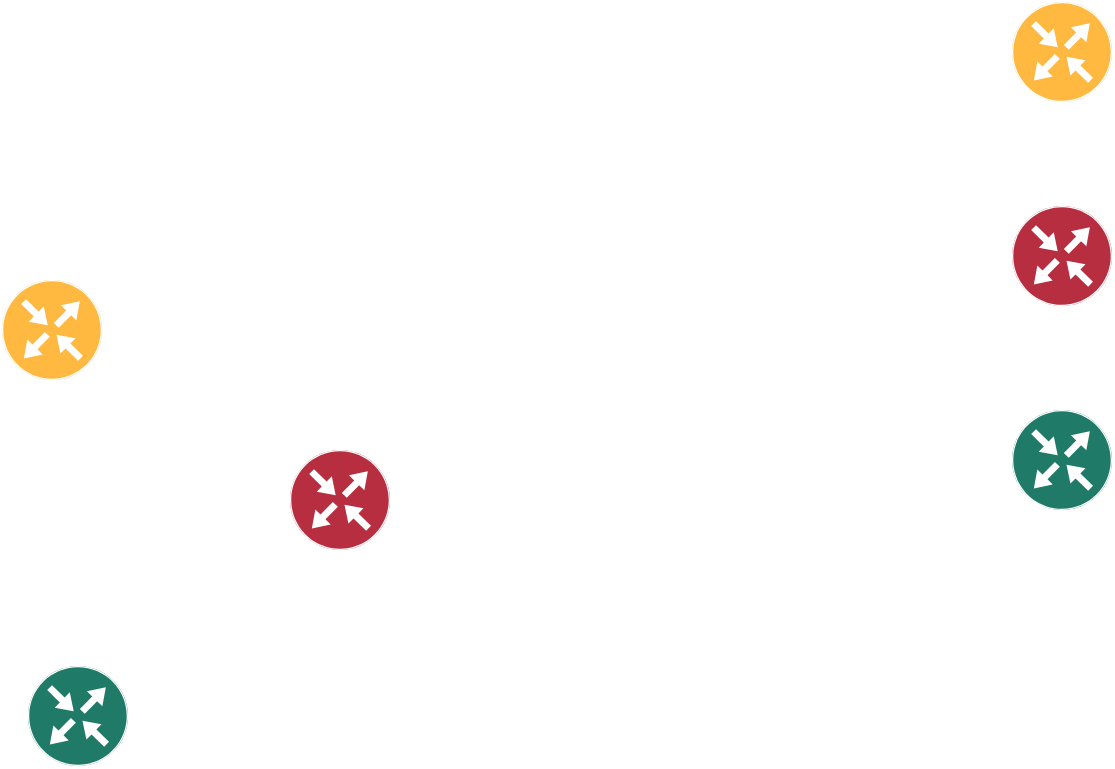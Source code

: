 <mxfile version="15.7.3" type="github">
  <diagram name="Page-1" id="bfe91b75-5d2c-26a0-9c1d-138518896778">
    <mxGraphModel dx="1673" dy="1746" grid="0" gridSize="10" guides="1" tooltips="1" connect="1" arrows="1" fold="1" page="1" pageScale="1" pageWidth="1100" pageHeight="850" background="none" math="0" shadow="0">
      <root>
        <mxCell id="0" />
        <mxCell id="1" parent="0" />
        <mxCell id="g_l01eGZdjjxNMXhL6D_-4" value="" style="sketch=0;points=[[0.5,0,0],[1,0.5,0],[0.5,1,0],[0,0.5,0],[0.145,0.145,0],[0.856,0.145,0],[0.855,0.856,0],[0.145,0.855,0]];verticalLabelPosition=bottom;html=1;verticalAlign=top;aspect=fixed;align=center;pointerEvents=1;shape=mxgraph.cisco19.rect;prIcon=router;fillColor=#FFB840;strokeColor=#fff;shadow=0;" vertex="1" parent="1">
          <mxGeometry x="262" y="-409" width="50" height="50" as="geometry" />
        </mxCell>
        <mxCell id="g_l01eGZdjjxNMXhL6D_-5" value="" style="sketch=0;points=[[0.5,0,0],[1,0.5,0],[0.5,1,0],[0,0.5,0],[0.145,0.145,0],[0.856,0.145,0],[0.855,0.856,0],[0.145,0.855,0]];verticalLabelPosition=bottom;html=1;verticalAlign=top;aspect=fixed;align=center;pointerEvents=1;shape=mxgraph.cisco19.rect;prIcon=router;fillColor=#1F7A68;strokeColor=#fff;shadow=0;" vertex="1" parent="1">
          <mxGeometry x="275" y="-216" width="50" height="50" as="geometry" />
        </mxCell>
        <mxCell id="g_l01eGZdjjxNMXhL6D_-6" value="" style="sketch=0;points=[[0.5,0,0],[1,0.5,0],[0.5,1,0],[0,0.5,0],[0.145,0.145,0],[0.856,0.145,0],[0.855,0.856,0],[0.145,0.855,0]];verticalLabelPosition=bottom;html=1;verticalAlign=top;aspect=fixed;align=center;pointerEvents=1;shape=mxgraph.cisco19.rect;prIcon=router;fillColor=#B62E40;strokeColor=#fff;shadow=0;" vertex="1" parent="1">
          <mxGeometry x="406" y="-324" width="50" height="50" as="geometry" />
        </mxCell>
        <mxCell id="g_l01eGZdjjxNMXhL6D_-8" value="" style="sketch=0;points=[[0.5,0,0],[1,0.5,0],[0.5,1,0],[0,0.5,0],[0.145,0.145,0],[0.856,0.145,0],[0.855,0.856,0],[0.145,0.855,0]];verticalLabelPosition=bottom;html=1;verticalAlign=top;aspect=fixed;align=center;pointerEvents=1;shape=mxgraph.cisco19.rect;prIcon=router;fillColor=#FFB840;strokeColor=#fff;shadow=0;" vertex="1" parent="1">
          <mxGeometry x="767" y="-548" width="50" height="50" as="geometry" />
        </mxCell>
        <mxCell id="g_l01eGZdjjxNMXhL6D_-9" value="" style="sketch=0;points=[[0.5,0,0],[1,0.5,0],[0.5,1,0],[0,0.5,0],[0.145,0.145,0],[0.856,0.145,0],[0.855,0.856,0],[0.145,0.855,0]];verticalLabelPosition=bottom;html=1;verticalAlign=top;aspect=fixed;align=center;pointerEvents=1;shape=mxgraph.cisco19.rect;prIcon=router;fillColor=#B62E40;strokeColor=#fff;shadow=0;" vertex="1" parent="1">
          <mxGeometry x="767" y="-446" width="50" height="50" as="geometry" />
        </mxCell>
        <mxCell id="g_l01eGZdjjxNMXhL6D_-10" value="" style="sketch=0;points=[[0.5,0,0],[1,0.5,0],[0.5,1,0],[0,0.5,0],[0.145,0.145,0],[0.856,0.145,0],[0.855,0.856,0],[0.145,0.855,0]];verticalLabelPosition=bottom;html=1;verticalAlign=top;aspect=fixed;align=center;pointerEvents=1;shape=mxgraph.cisco19.rect;prIcon=router;fillColor=#1F7A68;strokeColor=#fff;shadow=0;" vertex="1" parent="1">
          <mxGeometry x="767" y="-344" width="50" height="50" as="geometry" />
        </mxCell>
      </root>
    </mxGraphModel>
  </diagram>
</mxfile>
